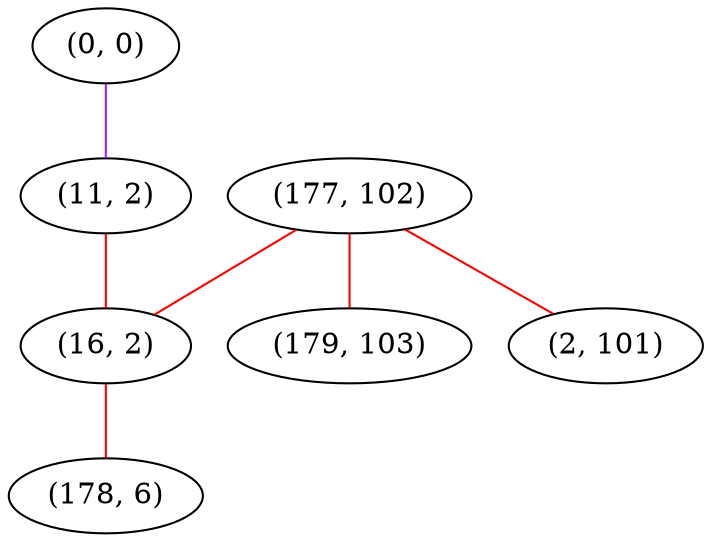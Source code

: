 graph "" {
"(0, 0)";
"(177, 102)";
"(179, 103)";
"(11, 2)";
"(16, 2)";
"(178, 6)";
"(2, 101)";
"(0, 0)" -- "(11, 2)"  [color=purple, key=0, weight=4];
"(177, 102)" -- "(179, 103)"  [color=red, key=0, weight=1];
"(177, 102)" -- "(2, 101)"  [color=red, key=0, weight=1];
"(177, 102)" -- "(16, 2)"  [color=red, key=0, weight=1];
"(11, 2)" -- "(16, 2)"  [color=red, key=0, weight=1];
"(16, 2)" -- "(178, 6)"  [color=red, key=0, weight=1];
}
